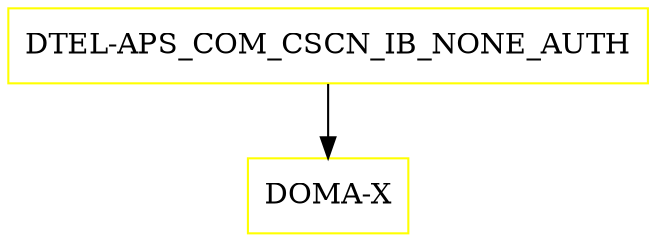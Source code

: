 digraph G {
  "DTEL-APS_COM_CSCN_IB_NONE_AUTH" [shape=box,color=yellow];
  "DOMA-X" [shape=box,color=yellow,URL="./DOMA_X.html"];
  "DTEL-APS_COM_CSCN_IB_NONE_AUTH" -> "DOMA-X";
}
